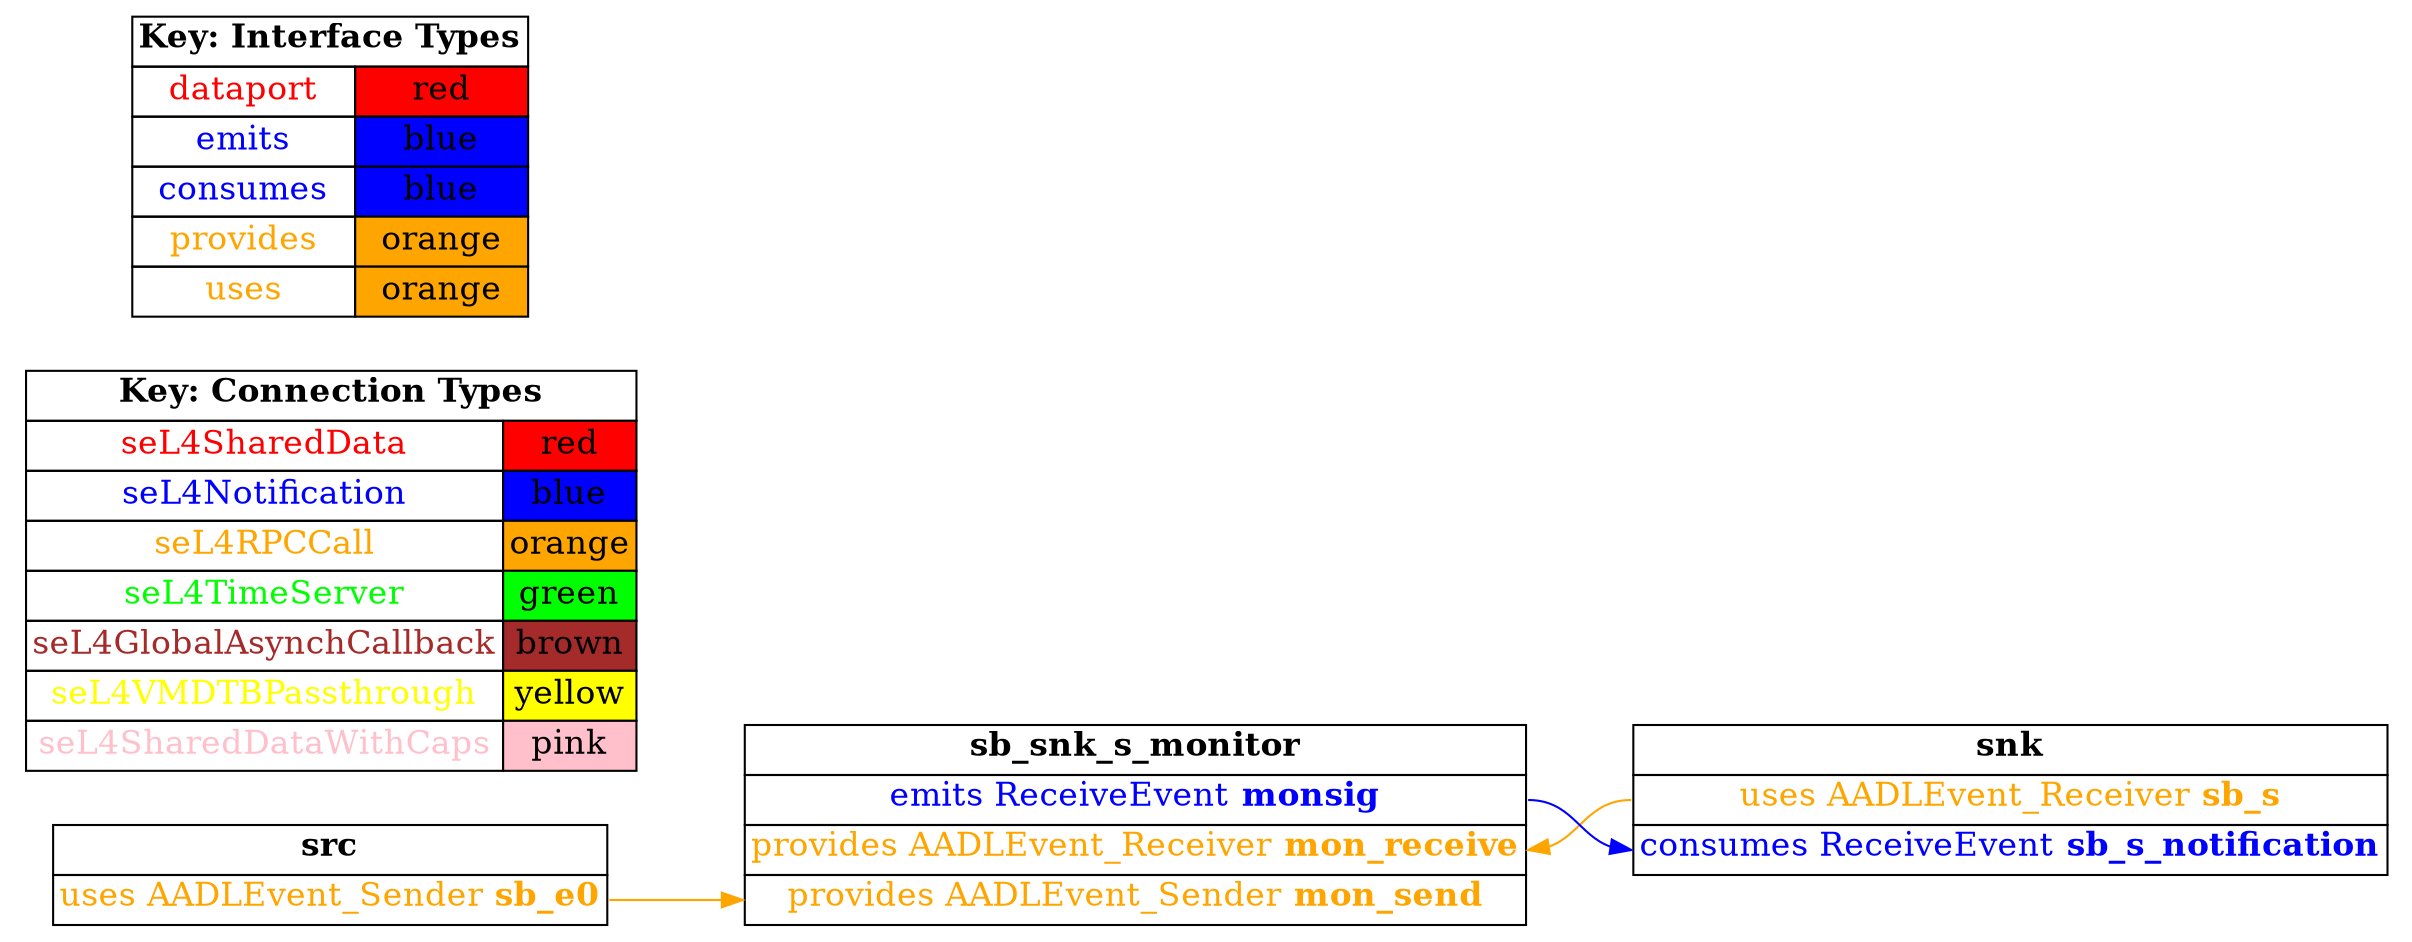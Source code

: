 digraph g {
graph [
  overlap = false,
  rankdir = "LR"
];
node [
  fontsize = "16",
  shape = "ellipse"
];
edge [
];

src [
  label=<
    <TABLE BORDER="0" CELLBORDER="1" CELLSPACING="0">
      <TR><TD><B>src</B></TD></TR>
      <TR><TD PORT="sb_e0"><FONT COLOR="orange">uses AADLEvent_Sender <B>sb_e0</B></FONT></TD></TR>"
    </TABLE>
  >
  shape=plaintext
];

snk [
  label=<
    <TABLE BORDER="0" CELLBORDER="1" CELLSPACING="0">
      <TR><TD><B>snk</B></TD></TR>
      <TR><TD PORT="sb_s"><FONT COLOR="orange">uses AADLEvent_Receiver <B>sb_s</B></FONT></TD></TR>
      <TR><TD PORT="sb_s_notification"><FONT COLOR="blue">consumes ReceiveEvent <B>sb_s_notification</B></FONT></TD></TR>"
    </TABLE>
  >
  shape=plaintext
];

sb_snk_s_monitor [
  label=<
    <TABLE BORDER="0" CELLBORDER="1" CELLSPACING="0">
      <TR><TD><B>sb_snk_s_monitor</B></TD></TR>
      <TR><TD PORT="monsig"><FONT COLOR="blue">emits ReceiveEvent <B>monsig</B></FONT></TD></TR>
      <TR><TD PORT="mon_receive"><FONT COLOR="orange">provides AADLEvent_Receiver <B>mon_receive</B></FONT></TD></TR>
      <TR><TD PORT="mon_send"><FONT COLOR="orange">provides AADLEvent_Sender <B>mon_send</B></FONT></TD></TR>"
    </TABLE>
  >
  shape=plaintext
];

connectiontypekey [
  label=<
   <TABLE BORDER="0" CELLBORDER="1" CELLSPACING="0">
     <TR><TD COLSPAN="2"><B>Key: Connection Types</B></TD></TR>
     <TR><TD><FONT COLOR="red">seL4SharedData</FONT></TD><TD BGCOLOR="red">red</TD></TR>
     <TR><TD><FONT COLOR="blue">seL4Notification</FONT></TD><TD BGCOLOR="blue">blue</TD></TR>
     <TR><TD><FONT COLOR="orange">seL4RPCCall</FONT></TD><TD BGCOLOR="orange">orange</TD></TR>
     <TR><TD><FONT COLOR="green">seL4TimeServer</FONT></TD><TD BGCOLOR="green">green</TD></TR>
     <TR><TD><FONT COLOR="brown">seL4GlobalAsynchCallback</FONT></TD><TD BGCOLOR="brown">brown</TD></TR>
     <TR><TD><FONT COLOR="yellow">seL4VMDTBPassthrough</FONT></TD><TD BGCOLOR="yellow">yellow</TD></TR>
     <TR><TD><FONT COLOR="pink">seL4SharedDataWithCaps</FONT></TD><TD BGCOLOR="pink">pink</TD></TR>
   </TABLE>
  >
  shape=plaintext
];

interfacetypekey [
  label=<
   <TABLE BORDER="0" CELLBORDER="1" CELLSPACING="0">
     <TR><TD COLSPAN="2"><B>Key: Interface Types</B></TD></TR>
     <TR><TD><FONT COLOR="red">dataport</FONT></TD><TD BGCOLOR="red">red</TD></TR>
     <TR><TD><FONT COLOR="blue">emits</FONT></TD><TD BGCOLOR="blue">blue</TD></TR>
     <TR><TD><FONT COLOR="blue">consumes</FONT></TD><TD BGCOLOR="blue">blue</TD></TR>
     <TR><TD><FONT COLOR="orange">provides</FONT></TD><TD BGCOLOR="orange">orange</TD></TR>
     <TR><TD><FONT COLOR="orange">uses</FONT></TD><TD BGCOLOR="orange">orange</TD></TR>
   </TABLE>
  >
  shape=plaintext
];

"src":sb_e0 -> "sb_snk_s_monitor":mon_send [
  color="orange"
  //label = "seL4RPCCall"
  id = conn1
];

"snk":sb_s -> "sb_snk_s_monitor":mon_receive [
  color="orange"
  //label = "seL4RPCCall"
  id = conn2
];

"sb_snk_s_monitor":monsig -> "snk":sb_s_notification [
  color="blue"
  //label = "seL4Notification"
  id = conn3
];

}